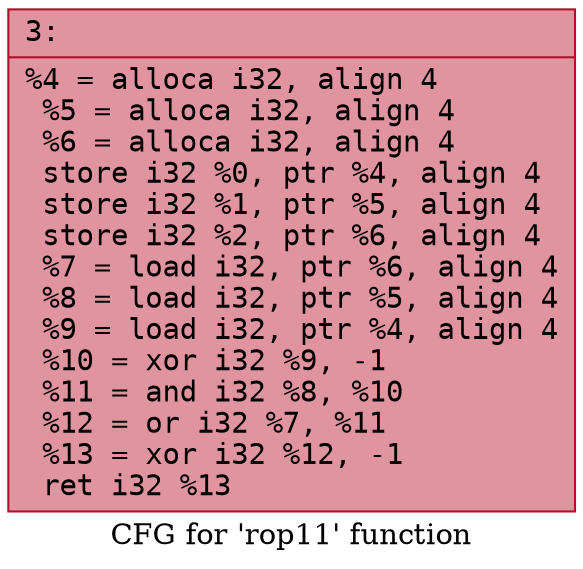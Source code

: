 digraph "CFG for 'rop11' function" {
	label="CFG for 'rop11' function";

	Node0x6000015c6210 [shape=record,color="#b70d28ff", style=filled, fillcolor="#b70d2870" fontname="Courier",label="{3:\l|  %4 = alloca i32, align 4\l  %5 = alloca i32, align 4\l  %6 = alloca i32, align 4\l  store i32 %0, ptr %4, align 4\l  store i32 %1, ptr %5, align 4\l  store i32 %2, ptr %6, align 4\l  %7 = load i32, ptr %6, align 4\l  %8 = load i32, ptr %5, align 4\l  %9 = load i32, ptr %4, align 4\l  %10 = xor i32 %9, -1\l  %11 = and i32 %8, %10\l  %12 = or i32 %7, %11\l  %13 = xor i32 %12, -1\l  ret i32 %13\l}"];
}
